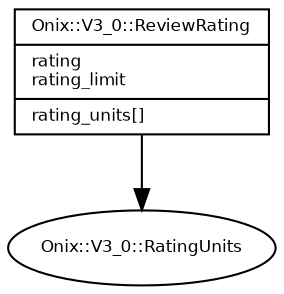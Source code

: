 digraph G {
  fontname = "Bitstream Vera Sans"
  fontsize = 8

  node [
    fontname = "Bitstream Vera Sans"
    fontsize = 8
    shape = "record"
  ]

  edge [
    fontname = "Bitstream Vera Sans"
    fontsize = 8
  ]

  ReviewRating [
    label = "{Onix::V3_0::ReviewRating\l|rating\lrating_limit\l|rating_units[]\l}"
  ]

  ReviewRating -> RatingUnits [arrowhead=normal]

  RatingUnits [
    label = "Onix::V3_0::RatingUnits", shape = oval
  ]




}
